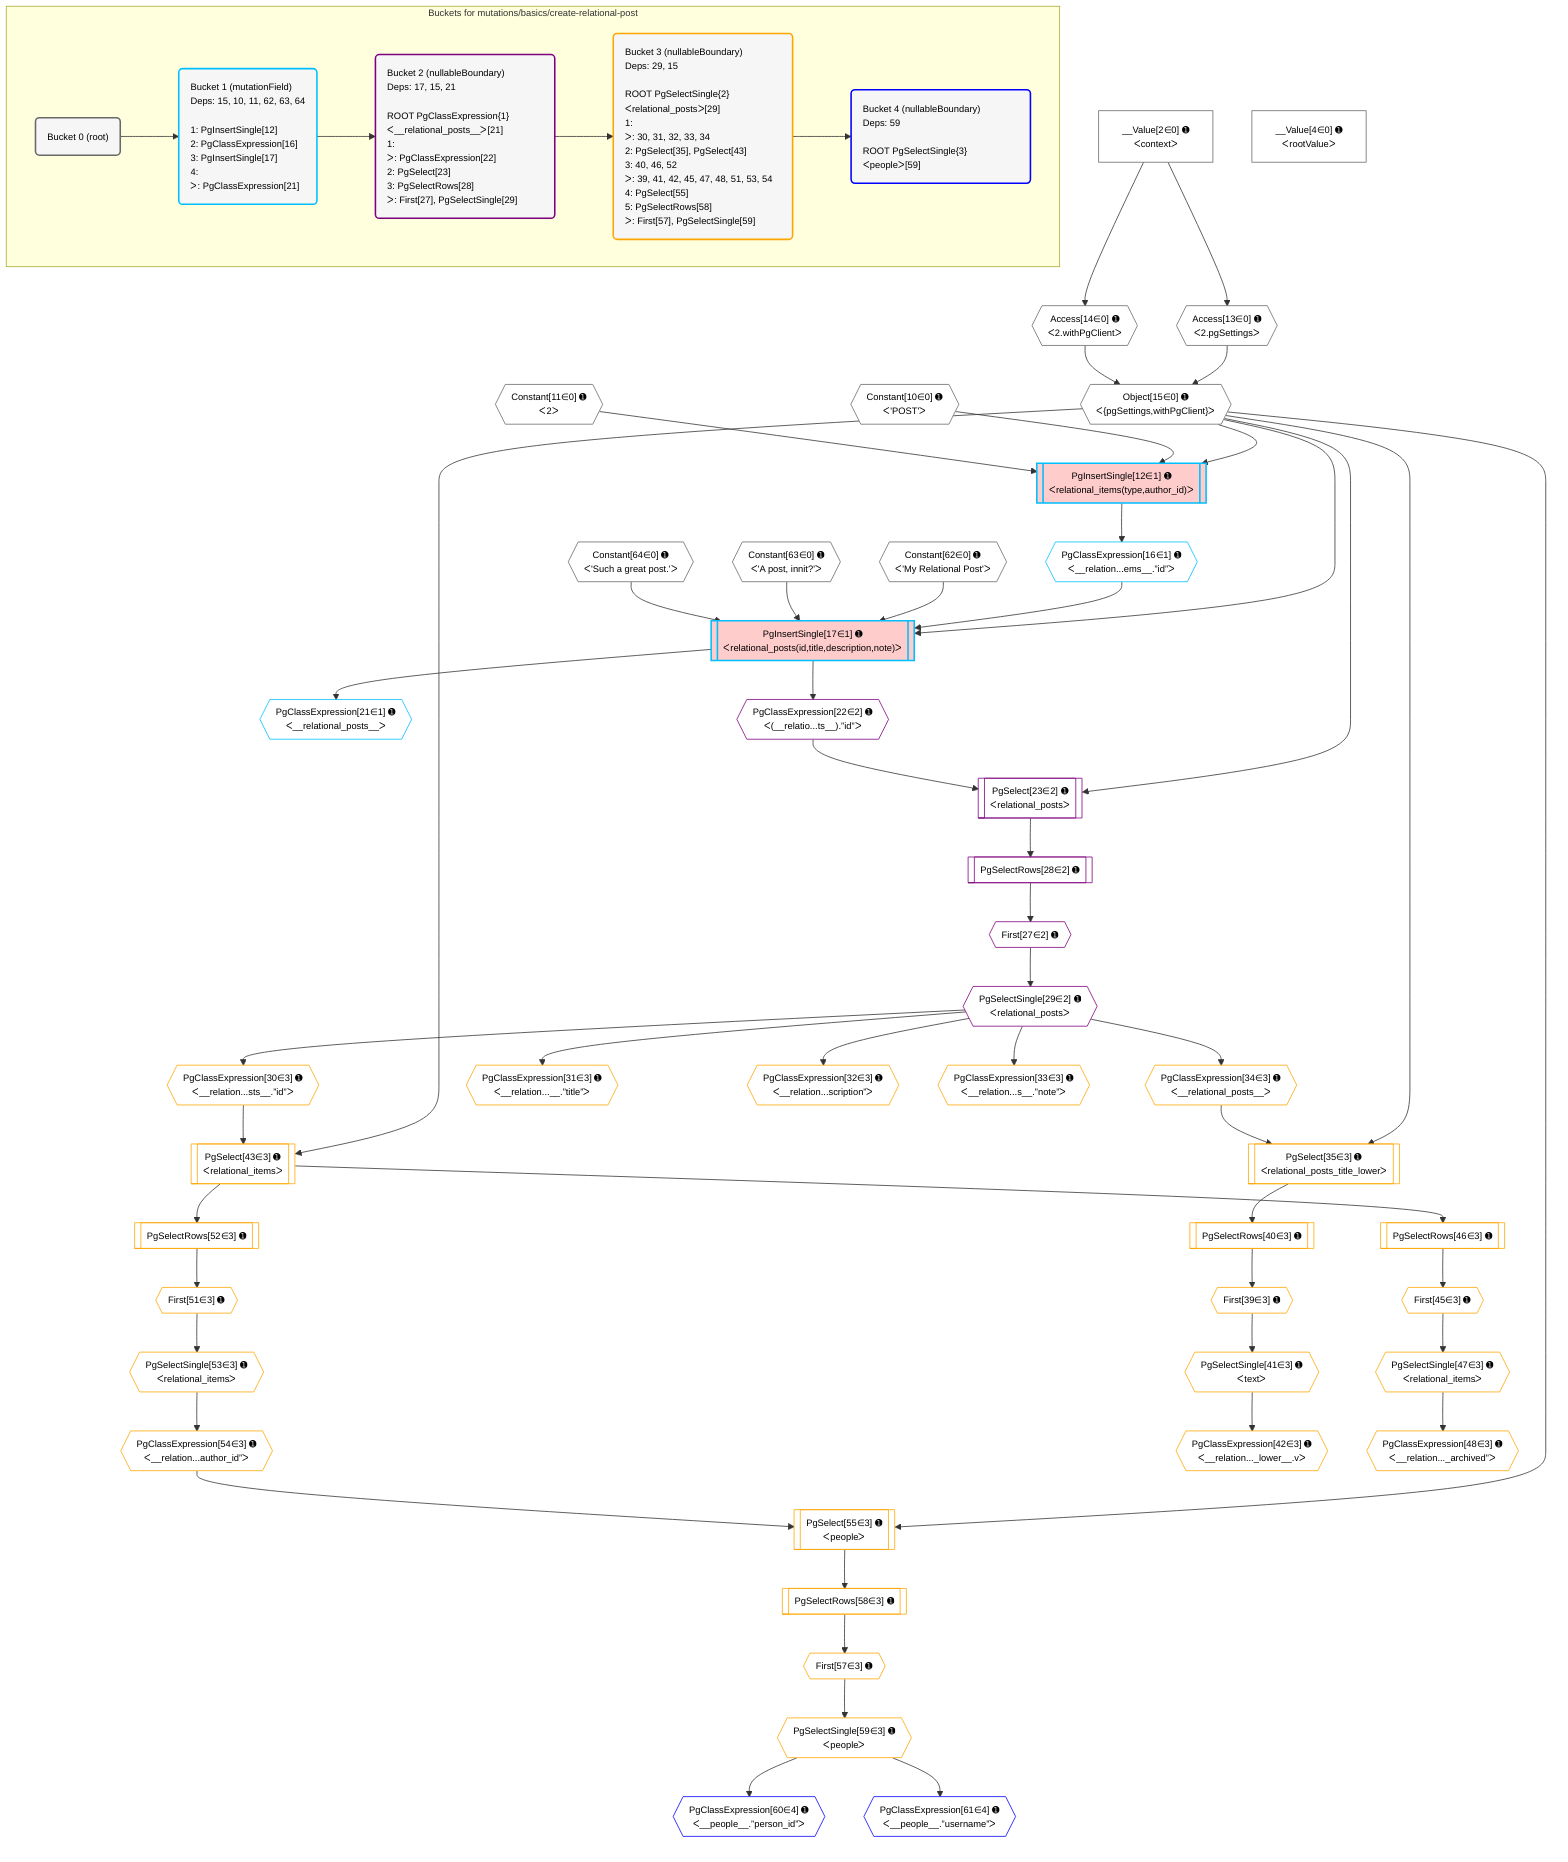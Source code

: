 %%{init: {'themeVariables': { 'fontSize': '12px'}}}%%
graph TD
    classDef path fill:#eee,stroke:#000,color:#000
    classDef plan fill:#fff,stroke-width:1px,color:#000
    classDef itemplan fill:#fff,stroke-width:2px,color:#000
    classDef unbatchedplan fill:#dff,stroke-width:1px,color:#000
    classDef sideeffectplan fill:#fcc,stroke-width:2px,color:#000
    classDef bucket fill:#f6f6f6,color:#000,stroke-width:2px,text-align:left


    %% plan dependencies
    Object15{{"Object[15∈0] ➊<br />ᐸ{pgSettings,withPgClient}ᐳ"}}:::plan
    Access13{{"Access[13∈0] ➊<br />ᐸ2.pgSettingsᐳ"}}:::plan
    Access14{{"Access[14∈0] ➊<br />ᐸ2.withPgClientᐳ"}}:::plan
    Access13 & Access14 --> Object15
    __Value2["__Value[2∈0] ➊<br />ᐸcontextᐳ"]:::plan
    __Value2 --> Access13
    __Value2 --> Access14
    __Value4["__Value[4∈0] ➊<br />ᐸrootValueᐳ"]:::plan
    Constant10{{"Constant[10∈0] ➊<br />ᐸ'POST'ᐳ"}}:::plan
    Constant11{{"Constant[11∈0] ➊<br />ᐸ2ᐳ"}}:::plan
    Constant62{{"Constant[62∈0] ➊<br />ᐸ'My Relational Post'ᐳ"}}:::plan
    Constant63{{"Constant[63∈0] ➊<br />ᐸ'A post, innit?'ᐳ"}}:::plan
    Constant64{{"Constant[64∈0] ➊<br />ᐸ'Such a great post.'ᐳ"}}:::plan
    PgInsertSingle17[["PgInsertSingle[17∈1] ➊<br />ᐸrelational_posts(id,title,description,note)ᐳ"]]:::sideeffectplan
    PgClassExpression16{{"PgClassExpression[16∈1] ➊<br />ᐸ__relation...ems__.”id”ᐳ"}}:::plan
    Object15 & PgClassExpression16 & Constant62 & Constant63 & Constant64 --> PgInsertSingle17
    PgInsertSingle12[["PgInsertSingle[12∈1] ➊<br />ᐸrelational_items(type,author_id)ᐳ"]]:::sideeffectplan
    Object15 & Constant10 & Constant11 --> PgInsertSingle12
    PgInsertSingle12 --> PgClassExpression16
    PgClassExpression21{{"PgClassExpression[21∈1] ➊<br />ᐸ__relational_posts__ᐳ"}}:::plan
    PgInsertSingle17 --> PgClassExpression21
    PgSelect23[["PgSelect[23∈2] ➊<br />ᐸrelational_postsᐳ"]]:::plan
    PgClassExpression22{{"PgClassExpression[22∈2] ➊<br />ᐸ(__relatio...ts__).”id”ᐳ"}}:::plan
    Object15 & PgClassExpression22 --> PgSelect23
    PgInsertSingle17 --> PgClassExpression22
    First27{{"First[27∈2] ➊"}}:::plan
    PgSelectRows28[["PgSelectRows[28∈2] ➊"]]:::plan
    PgSelectRows28 --> First27
    PgSelect23 --> PgSelectRows28
    PgSelectSingle29{{"PgSelectSingle[29∈2] ➊<br />ᐸrelational_postsᐳ"}}:::plan
    First27 --> PgSelectSingle29
    PgSelect35[["PgSelect[35∈3] ➊<br />ᐸrelational_posts_title_lowerᐳ"]]:::plan
    PgClassExpression34{{"PgClassExpression[34∈3] ➊<br />ᐸ__relational_posts__ᐳ"}}:::plan
    Object15 & PgClassExpression34 --> PgSelect35
    PgSelect43[["PgSelect[43∈3] ➊<br />ᐸrelational_itemsᐳ"]]:::plan
    PgClassExpression30{{"PgClassExpression[30∈3] ➊<br />ᐸ__relation...sts__.”id”ᐳ"}}:::plan
    Object15 & PgClassExpression30 --> PgSelect43
    PgSelect55[["PgSelect[55∈3] ➊<br />ᐸpeopleᐳ"]]:::plan
    PgClassExpression54{{"PgClassExpression[54∈3] ➊<br />ᐸ__relation...author_id”ᐳ"}}:::plan
    Object15 & PgClassExpression54 --> PgSelect55
    PgSelectSingle29 --> PgClassExpression30
    PgClassExpression31{{"PgClassExpression[31∈3] ➊<br />ᐸ__relation...__.”title”ᐳ"}}:::plan
    PgSelectSingle29 --> PgClassExpression31
    PgClassExpression32{{"PgClassExpression[32∈3] ➊<br />ᐸ__relation...scription”ᐳ"}}:::plan
    PgSelectSingle29 --> PgClassExpression32
    PgClassExpression33{{"PgClassExpression[33∈3] ➊<br />ᐸ__relation...s__.”note”ᐳ"}}:::plan
    PgSelectSingle29 --> PgClassExpression33
    PgSelectSingle29 --> PgClassExpression34
    First39{{"First[39∈3] ➊"}}:::plan
    PgSelectRows40[["PgSelectRows[40∈3] ➊"]]:::plan
    PgSelectRows40 --> First39
    PgSelect35 --> PgSelectRows40
    PgSelectSingle41{{"PgSelectSingle[41∈3] ➊<br />ᐸtextᐳ"}}:::plan
    First39 --> PgSelectSingle41
    PgClassExpression42{{"PgClassExpression[42∈3] ➊<br />ᐸ__relation..._lower__.vᐳ"}}:::plan
    PgSelectSingle41 --> PgClassExpression42
    First45{{"First[45∈3] ➊"}}:::plan
    PgSelectRows46[["PgSelectRows[46∈3] ➊"]]:::plan
    PgSelectRows46 --> First45
    PgSelect43 --> PgSelectRows46
    PgSelectSingle47{{"PgSelectSingle[47∈3] ➊<br />ᐸrelational_itemsᐳ"}}:::plan
    First45 --> PgSelectSingle47
    PgClassExpression48{{"PgClassExpression[48∈3] ➊<br />ᐸ__relation..._archived”ᐳ"}}:::plan
    PgSelectSingle47 --> PgClassExpression48
    First51{{"First[51∈3] ➊"}}:::plan
    PgSelectRows52[["PgSelectRows[52∈3] ➊"]]:::plan
    PgSelectRows52 --> First51
    PgSelect43 --> PgSelectRows52
    PgSelectSingle53{{"PgSelectSingle[53∈3] ➊<br />ᐸrelational_itemsᐳ"}}:::plan
    First51 --> PgSelectSingle53
    PgSelectSingle53 --> PgClassExpression54
    First57{{"First[57∈3] ➊"}}:::plan
    PgSelectRows58[["PgSelectRows[58∈3] ➊"]]:::plan
    PgSelectRows58 --> First57
    PgSelect55 --> PgSelectRows58
    PgSelectSingle59{{"PgSelectSingle[59∈3] ➊<br />ᐸpeopleᐳ"}}:::plan
    First57 --> PgSelectSingle59
    PgClassExpression60{{"PgClassExpression[60∈4] ➊<br />ᐸ__people__.”person_id”ᐳ"}}:::plan
    PgSelectSingle59 --> PgClassExpression60
    PgClassExpression61{{"PgClassExpression[61∈4] ➊<br />ᐸ__people__.”username”ᐳ"}}:::plan
    PgSelectSingle59 --> PgClassExpression61

    %% define steps

    subgraph "Buckets for mutations/basics/create-relational-post"
    Bucket0("Bucket 0 (root)"):::bucket
    classDef bucket0 stroke:#696969
    class Bucket0,__Value2,__Value4,Constant10,Constant11,Access13,Access14,Object15,Constant62,Constant63,Constant64 bucket0
    Bucket1("Bucket 1 (mutationField)<br />Deps: 15, 10, 11, 62, 63, 64<br /><br />1: PgInsertSingle[12]<br />2: PgClassExpression[16]<br />3: PgInsertSingle[17]<br />4: <br />ᐳ: PgClassExpression[21]"):::bucket
    classDef bucket1 stroke:#00bfff
    class Bucket1,PgInsertSingle12,PgClassExpression16,PgInsertSingle17,PgClassExpression21 bucket1
    Bucket2("Bucket 2 (nullableBoundary)<br />Deps: 17, 15, 21<br /><br />ROOT PgClassExpression{1}ᐸ__relational_posts__ᐳ[21]<br />1: <br />ᐳ: PgClassExpression[22]<br />2: PgSelect[23]<br />3: PgSelectRows[28]<br />ᐳ: First[27], PgSelectSingle[29]"):::bucket
    classDef bucket2 stroke:#7f007f
    class Bucket2,PgClassExpression22,PgSelect23,First27,PgSelectRows28,PgSelectSingle29 bucket2
    Bucket3("Bucket 3 (nullableBoundary)<br />Deps: 29, 15<br /><br />ROOT PgSelectSingle{2}ᐸrelational_postsᐳ[29]<br />1: <br />ᐳ: 30, 31, 32, 33, 34<br />2: PgSelect[35], PgSelect[43]<br />3: 40, 46, 52<br />ᐳ: 39, 41, 42, 45, 47, 48, 51, 53, 54<br />4: PgSelect[55]<br />5: PgSelectRows[58]<br />ᐳ: First[57], PgSelectSingle[59]"):::bucket
    classDef bucket3 stroke:#ffa500
    class Bucket3,PgClassExpression30,PgClassExpression31,PgClassExpression32,PgClassExpression33,PgClassExpression34,PgSelect35,First39,PgSelectRows40,PgSelectSingle41,PgClassExpression42,PgSelect43,First45,PgSelectRows46,PgSelectSingle47,PgClassExpression48,First51,PgSelectRows52,PgSelectSingle53,PgClassExpression54,PgSelect55,First57,PgSelectRows58,PgSelectSingle59 bucket3
    Bucket4("Bucket 4 (nullableBoundary)<br />Deps: 59<br /><br />ROOT PgSelectSingle{3}ᐸpeopleᐳ[59]"):::bucket
    classDef bucket4 stroke:#0000ff
    class Bucket4,PgClassExpression60,PgClassExpression61 bucket4
    Bucket0 --> Bucket1
    Bucket1 --> Bucket2
    Bucket2 --> Bucket3
    Bucket3 --> Bucket4
    end